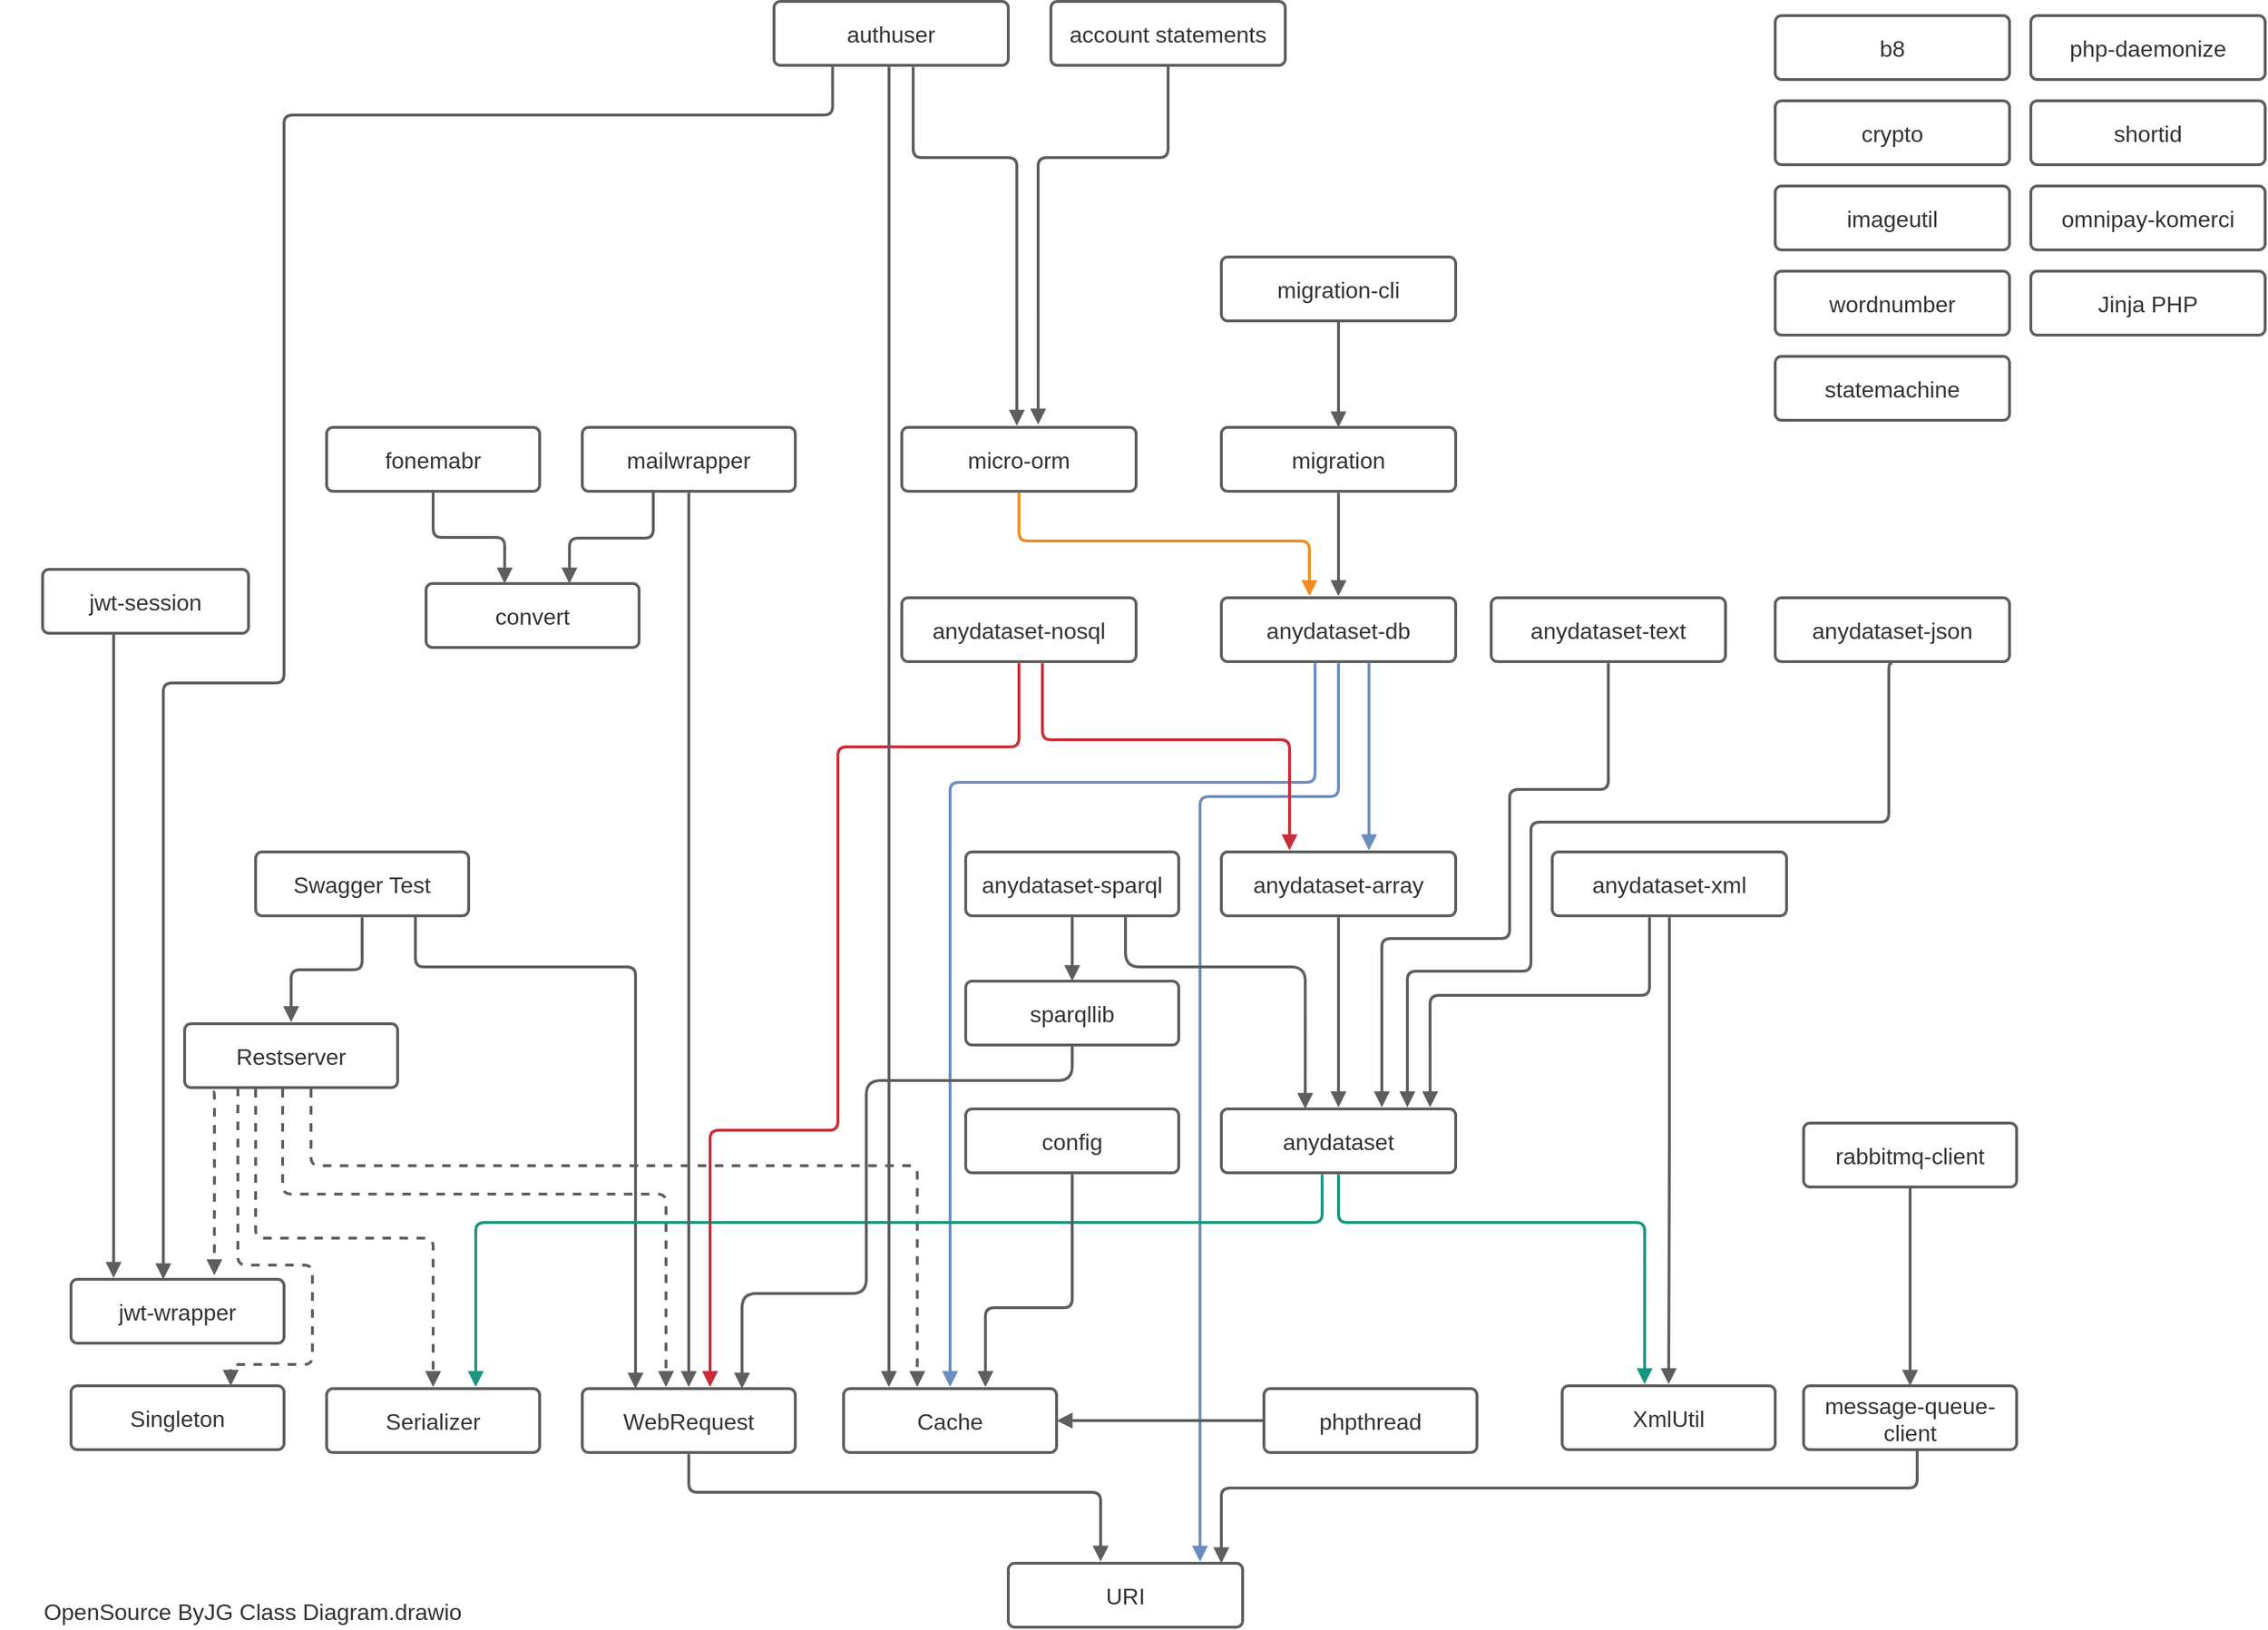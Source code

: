 <mxfile version="21.3.2" type="google">
  <diagram id="NRMFCShQ3DDSS2e3KQn9" name="Page-1">
    <mxGraphModel grid="1" page="1" gridSize="10" guides="1" tooltips="1" connect="1" arrows="1" fold="1" pageScale="1" pageWidth="1100" pageHeight="850" math="0" shadow="0">
      <root>
        <mxCell id="0" />
        <mxCell id="1" parent="0" />
        <UserObject label="URI" lucidchartObjectId="-6CJ0TBcCrEu" id="oq8yPwTAxynAfTjmGxrJ-1">
          <mxCell style="html=1;overflow=block;blockSpacing=1;whiteSpace=wrap;;whiteSpace=wrap;fontSize=16;fontColor=#333333;spacing=4;strokeColor=#5e5e5e;strokeOpacity=100;rounded=1;absoluteArcSize=1;arcSize=9;strokeWidth=2;" vertex="1" parent="1">
            <mxGeometry x="750" y="870" width="165" height="45" as="geometry" />
          </mxCell>
        </UserObject>
        <UserObject label="WebRequest" lucidchartObjectId="d7CJ8AZOwuu1" id="oq8yPwTAxynAfTjmGxrJ-2">
          <mxCell style="html=1;overflow=block;blockSpacing=1;whiteSpace=wrap;;whiteSpace=wrap;fontSize=16;fontColor=#333333;spacing=4;strokeColor=#5E5E5E;rounded=1;absoluteArcSize=1;arcSize=9;strokeWidth=2;" vertex="1" parent="1">
            <mxGeometry x="450" y="747" width="150" height="45" as="geometry" />
          </mxCell>
        </UserObject>
        <UserObject label="Singleton" lucidchartObjectId="E_CJ9jIek9eZ" id="oq8yPwTAxynAfTjmGxrJ-3">
          <mxCell style="html=1;overflow=block;blockSpacing=1;whiteSpace=wrap;;whiteSpace=wrap;fontSize=16;fontColor=#333333;spacing=4;strokeColor=#5E5E5E;rounded=1;absoluteArcSize=1;arcSize=9;strokeWidth=2;" vertex="1" parent="1">
            <mxGeometry x="90" y="745" width="150" height="45" as="geometry" />
          </mxCell>
        </UserObject>
        <mxCell id="YH7PMjdiXSwQx6WGuPvY-23" style="edgeStyle=orthogonalEdgeStyle;rounded=1;orthogonalLoop=1;jettySize=auto;html=1;exitX=0.75;exitY=1;exitDx=0;exitDy=0;entryX=0.25;entryY=0;entryDx=0;entryDy=0;endArrow=block;strokeColor=#5E5E5E;strokeWidth=2;arcSize=12;startArrow=none;endFill=1;" edge="1" parent="1" source="oq8yPwTAxynAfTjmGxrJ-4" target="oq8yPwTAxynAfTjmGxrJ-2">
          <mxGeometry relative="1" as="geometry">
            <Array as="points">
              <mxPoint x="333" y="450" />
              <mxPoint x="488" y="450" />
            </Array>
          </mxGeometry>
        </mxCell>
        <UserObject label="Swagger Test" lucidchartObjectId="mbDJOpnO6lQM" id="oq8yPwTAxynAfTjmGxrJ-4">
          <mxCell style="html=1;overflow=block;blockSpacing=1;whiteSpace=wrap;;whiteSpace=wrap;fontSize=16;fontColor=#333333;spacing=4;strokeColor=#5E5E5E;rounded=1;absoluteArcSize=1;arcSize=9;strokeWidth=2;" vertex="1" parent="1">
            <mxGeometry x="220" y="369" width="150" height="45" as="geometry" />
          </mxCell>
        </UserObject>
        <mxCell id="YH7PMjdiXSwQx6WGuPvY-24" style="edgeStyle=orthogonalEdgeStyle;rounded=1;orthogonalLoop=1;jettySize=auto;html=1;exitX=0.25;exitY=1;exitDx=0;exitDy=0;endArrow=block;strokeColor=#5E5E5E;dashed=1;strokeWidth=2;arcSize=12;startArrow=none;endFill=1;entryX=0.75;entryY=0;entryDx=0;entryDy=0;" edge="1" parent="1" source="oq8yPwTAxynAfTjmGxrJ-5" target="oq8yPwTAxynAfTjmGxrJ-3">
          <mxGeometry relative="1" as="geometry">
            <mxPoint x="203" y="720" as="targetPoint" />
            <Array as="points">
              <mxPoint x="208" y="660" />
              <mxPoint x="260" y="660" />
              <mxPoint x="260" y="730" />
              <mxPoint x="203" y="730" />
            </Array>
          </mxGeometry>
        </mxCell>
        <mxCell id="YH7PMjdiXSwQx6WGuPvY-25" style="edgeStyle=orthogonalEdgeStyle;rounded=1;orthogonalLoop=1;jettySize=auto;html=1;entryX=0.673;entryY=-0.063;entryDx=0;entryDy=0;entryPerimeter=0;endArrow=block;strokeColor=#5E5E5E;dashed=1;strokeWidth=2;arcSize=12;startArrow=none;endFill=1;exitX=0.133;exitY=1.067;exitDx=0;exitDy=0;exitPerimeter=0;" edge="1" parent="1" target="oq8yPwTAxynAfTjmGxrJ-52" source="oq8yPwTAxynAfTjmGxrJ-5">
          <mxGeometry relative="1" as="geometry">
            <mxPoint x="191" y="530" as="sourcePoint" />
            <Array as="points">
              <mxPoint x="191" y="538" />
            </Array>
          </mxGeometry>
        </mxCell>
        <UserObject label="Restserver" lucidchartObjectId="KcDJ_oFJAiDO" id="oq8yPwTAxynAfTjmGxrJ-5">
          <mxCell style="html=1;overflow=block;blockSpacing=1;whiteSpace=wrap;;whiteSpace=wrap;fontSize=16;fontColor=#333333;spacing=4;strokeColor=#5E5E5E;rounded=1;absoluteArcSize=1;arcSize=9;strokeWidth=2;" vertex="1" parent="1">
            <mxGeometry x="170" y="490" width="150" height="45" as="geometry" />
          </mxCell>
        </UserObject>
        <UserObject label="" lucidchartObjectId="CgDJ8jq3DvzE" id="oq8yPwTAxynAfTjmGxrJ-6">
          <mxCell style="html=1;jettySize=18;whiteSpace=wrap;fontSize=11;strokeColor=#5E5E5E;strokeWidth=2;rounded=1;arcSize=12;edgeStyle=orthogonalEdgeStyle;startArrow=none;;endArrow=block;endFill=1;;exitX=0.5;exitY=1.025;exitPerimeter=0;entryX=0.5;entryY=-0.025;entryPerimeter=0;" edge="1" parent="1" source="oq8yPwTAxynAfTjmGxrJ-4" target="oq8yPwTAxynAfTjmGxrJ-5">
            <mxGeometry width="100" height="100" relative="1" as="geometry">
              <Array as="points" />
            </mxGeometry>
          </mxCell>
        </UserObject>
        <UserObject label="Cache" lucidchartObjectId="LhDJe5WMBEyF" id="oq8yPwTAxynAfTjmGxrJ-8">
          <mxCell style="html=1;overflow=block;blockSpacing=1;whiteSpace=wrap;;whiteSpace=wrap;fontSize=16;fontColor=#333333;spacing=4;strokeColor=#5E5E5E;rounded=1;absoluteArcSize=1;arcSize=9;strokeWidth=2;" vertex="1" parent="1">
            <mxGeometry x="634" y="747" width="150" height="45" as="geometry" />
          </mxCell>
        </UserObject>
        <UserObject label="Serializer" lucidchartObjectId="NhDJspTaJUD~" id="oq8yPwTAxynAfTjmGxrJ-9">
          <mxCell style="html=1;overflow=block;blockSpacing=1;whiteSpace=wrap;;whiteSpace=wrap;fontSize=16;fontColor=#333333;spacing=4;strokeColor=#5E5E5E;rounded=1;absoluteArcSize=1;arcSize=9;strokeWidth=2;" vertex="1" parent="1">
            <mxGeometry x="270" y="747" width="150" height="45" as="geometry" />
          </mxCell>
        </UserObject>
        <UserObject label="" lucidchartObjectId="miDJoj00eBPy" id="oq8yPwTAxynAfTjmGxrJ-10">
          <mxCell style="html=1;jettySize=18;whiteSpace=wrap;fontSize=11;strokeColor=#5E5E5E;dashed=1;strokeWidth=2;rounded=1;arcSize=12;edgeStyle=orthogonalEdgeStyle;startArrow=none;;endArrow=block;endFill=1;;entryX=0.393;entryY=-0.025;entryPerimeter=0;" edge="1" parent="1" target="oq8yPwTAxynAfTjmGxrJ-2">
            <mxGeometry width="100" height="100" relative="1" as="geometry">
              <Array as="points">
                <mxPoint x="239" y="610" />
                <mxPoint x="509" y="610" />
              </Array>
              <mxPoint x="239" y="536" as="sourcePoint" />
            </mxGeometry>
          </mxCell>
        </UserObject>
        <UserObject label="" lucidchartObjectId="ikDJEZFti6PF" id="oq8yPwTAxynAfTjmGxrJ-11">
          <mxCell style="html=1;jettySize=18;whiteSpace=wrap;fontSize=11;strokeColor=#5E5E5E;strokeWidth=2;rounded=1;arcSize=12;edgeStyle=orthogonalEdgeStyle;startArrow=none;;endArrow=block;endFill=1;;exitX=0.5;exitY=1.025;exitPerimeter=0;entryX=0.394;entryY=-0.025;entryPerimeter=0;" edge="1" parent="1" source="oq8yPwTAxynAfTjmGxrJ-2" target="oq8yPwTAxynAfTjmGxrJ-1">
            <mxGeometry width="100" height="100" relative="1" as="geometry">
              <Array as="points">
                <mxPoint x="525" y="820" />
                <mxPoint x="815" y="820" />
              </Array>
            </mxGeometry>
          </mxCell>
        </UserObject>
        <UserObject label="" lucidchartObjectId="BkDJnNTtGn6q" id="oq8yPwTAxynAfTjmGxrJ-13">
          <mxCell style="html=1;jettySize=18;whiteSpace=wrap;fontSize=11;strokeColor=#5E5E5E;dashed=1;strokeWidth=2;rounded=1;arcSize=12;edgeStyle=orthogonalEdgeStyle;startArrow=none;;endArrow=block;endFill=1;;entryX=0.5;entryY=-0.025;entryPerimeter=0;" edge="1" parent="1" target="oq8yPwTAxynAfTjmGxrJ-9">
            <mxGeometry width="100" height="100" relative="1" as="geometry">
              <Array as="points">
                <mxPoint x="220" y="536" />
                <mxPoint x="220" y="641" />
                <mxPoint x="345" y="641" />
              </Array>
              <mxPoint x="220" y="536" as="sourcePoint" />
            </mxGeometry>
          </mxCell>
        </UserObject>
        <UserObject label="" lucidchartObjectId="EkDJnGan3T~E" id="oq8yPwTAxynAfTjmGxrJ-14">
          <mxCell style="html=1;jettySize=18;whiteSpace=wrap;fontSize=11;strokeColor=#5E5E5E;dashed=1;strokeWidth=2;rounded=1;arcSize=12;edgeStyle=orthogonalEdgeStyle;startArrow=none;;endArrow=block;endFill=1;;entryX=0.346;entryY=-0.025;entryPerimeter=0;" edge="1" parent="1" target="oq8yPwTAxynAfTjmGxrJ-8">
            <mxGeometry width="100" height="100" relative="1" as="geometry">
              <Array as="points">
                <mxPoint x="259" y="590" />
                <mxPoint x="686" y="590" />
              </Array>
              <mxPoint x="259" y="536" as="sourcePoint" />
            </mxGeometry>
          </mxCell>
        </UserObject>
        <UserObject label="migration" lucidchartObjectId="0mDJlCXVFGPd" id="oq8yPwTAxynAfTjmGxrJ-15">
          <mxCell style="html=1;overflow=block;blockSpacing=1;whiteSpace=wrap;;whiteSpace=wrap;fontSize=16;fontColor=#333333;spacing=4;strokeColor=#5e5e5e;strokeOpacity=100;rounded=1;absoluteArcSize=1;arcSize=9;strokeWidth=2;" vertex="1" parent="1">
            <mxGeometry x="900" y="70" width="165" height="45" as="geometry" />
          </mxCell>
        </UserObject>
        <UserObject label="anydataset-db" lucidchartObjectId="wnDJ~uk-szfY" id="oq8yPwTAxynAfTjmGxrJ-16">
          <mxCell style="html=1;overflow=block;blockSpacing=1;whiteSpace=wrap;;whiteSpace=wrap;fontSize=16;fontColor=#333333;spacing=4;strokeColor=#5e5e5e;strokeOpacity=100;rounded=1;absoluteArcSize=1;arcSize=9;strokeWidth=2;" vertex="1" parent="1">
            <mxGeometry x="900" y="190" width="165" height="45" as="geometry" />
          </mxCell>
        </UserObject>
        <UserObject label="anydataset" lucidchartObjectId="PnDJw34SVAO3" id="oq8yPwTAxynAfTjmGxrJ-17">
          <mxCell style="html=1;overflow=block;blockSpacing=1;whiteSpace=wrap;;whiteSpace=wrap;fontSize=16;fontColor=#333333;spacing=4;strokeColor=#5e5e5e;strokeOpacity=100;rounded=1;absoluteArcSize=1;arcSize=9;strokeWidth=2;" vertex="1" parent="1">
            <mxGeometry x="900" y="550" width="165" height="45" as="geometry" />
          </mxCell>
        </UserObject>
        <UserObject label="anydataset-array" lucidchartObjectId="2oDJX8BuU.Jg" id="oq8yPwTAxynAfTjmGxrJ-18">
          <mxCell style="html=1;overflow=block;blockSpacing=1;whiteSpace=wrap;;whiteSpace=wrap;fontSize=16;fontColor=#333333;spacing=4;strokeColor=#5e5e5e;strokeOpacity=100;rounded=1;absoluteArcSize=1;arcSize=9;strokeWidth=2;" vertex="1" parent="1">
            <mxGeometry x="900" y="369" width="165" height="45" as="geometry" />
          </mxCell>
        </UserObject>
        <UserObject label="" lucidchartObjectId="DqDJvmLn9be3" id="oq8yPwTAxynAfTjmGxrJ-19">
          <mxCell style="html=1;jettySize=18;whiteSpace=wrap;fontSize=11;strokeColor=#5E5E5E;strokeWidth=2;rounded=1;arcSize=12;edgeStyle=orthogonalEdgeStyle;startArrow=none;;endArrow=block;endFill=1;;exitX=0.5;exitY=1.025;exitPerimeter=0;entryX=0.5;entryY=-0.025;entryPerimeter=0;" edge="1" parent="1" source="oq8yPwTAxynAfTjmGxrJ-18" target="oq8yPwTAxynAfTjmGxrJ-17">
            <mxGeometry width="100" height="100" relative="1" as="geometry">
              <Array as="points" />
            </mxGeometry>
          </mxCell>
        </UserObject>
        <UserObject label="" lucidchartObjectId="FqDJhB5jW7bE" id="oq8yPwTAxynAfTjmGxrJ-20">
          <mxCell style="html=1;jettySize=18;whiteSpace=wrap;fontSize=11;strokeColor=#6c8ebf;strokeWidth=2;rounded=1;arcSize=12;edgeStyle=orthogonalEdgeStyle;startArrow=none;;endArrow=block;endFill=1;;exitX=0.63;exitY=1.025;exitPerimeter=0;entryX=0.63;entryY=-0.025;entryPerimeter=0;gradientColor=#7ea6e0;fillColor=#dae8fc;" edge="1" parent="1" source="oq8yPwTAxynAfTjmGxrJ-16" target="oq8yPwTAxynAfTjmGxrJ-18">
            <mxGeometry width="100" height="100" relative="1" as="geometry">
              <Array as="points" />
            </mxGeometry>
          </mxCell>
        </UserObject>
        <UserObject label="" lucidchartObjectId="LqDJp3oaAJo0" id="oq8yPwTAxynAfTjmGxrJ-21">
          <mxCell style="html=1;jettySize=18;whiteSpace=wrap;fontSize=11;strokeColor=#6c8ebf;strokeWidth=2;rounded=1;arcSize=12;edgeStyle=orthogonalEdgeStyle;startArrow=none;;endArrow=block;endFill=1;;exitX=0.4;exitY=1.025;exitPerimeter=0;entryX=0.5;entryY=-0.025;entryPerimeter=0;gradientColor=#7ea6e0;fillColor=#dae8fc;" edge="1" parent="1" source="oq8yPwTAxynAfTjmGxrJ-16" target="oq8yPwTAxynAfTjmGxrJ-8">
            <mxGeometry width="100" height="100" relative="1" as="geometry">
              <Array as="points">
                <mxPoint x="966" y="320" />
                <mxPoint x="709" y="320" />
              </Array>
            </mxGeometry>
          </mxCell>
        </UserObject>
        <UserObject label="" lucidchartObjectId="GtDJ.IldiEgU" id="oq8yPwTAxynAfTjmGxrJ-22">
          <mxCell style="html=1;jettySize=18;whiteSpace=wrap;fontSize=11;strokeColor=#6c8ebf;strokeWidth=2;rounded=1;arcSize=12;edgeStyle=orthogonalEdgeStyle;startArrow=none;;endArrow=block;endFill=1;;exitX=0.5;exitY=1.025;exitPerimeter=0;entryX=0.818;entryY=-0.025;entryPerimeter=0;gradientColor=#7ea6e0;fillColor=#dae8fc;" edge="1" parent="1" source="oq8yPwTAxynAfTjmGxrJ-16" target="oq8yPwTAxynAfTjmGxrJ-1">
            <mxGeometry width="100" height="100" relative="1" as="geometry">
              <Array as="points">
                <mxPoint x="983" y="330" />
                <mxPoint x="885" y="330" />
              </Array>
            </mxGeometry>
          </mxCell>
        </UserObject>
        <UserObject label="" lucidchartObjectId="TuDJQF1Tckvg" id="oq8yPwTAxynAfTjmGxrJ-23">
          <mxCell style="html=1;jettySize=18;whiteSpace=wrap;fontSize=11;strokeColor=#19967d;strokeOpacity=100;strokeWidth=2;rounded=1;arcSize=12;edgeStyle=orthogonalEdgeStyle;startArrow=none;;endArrow=block;endFill=1;;exitX=0.43;exitY=1.025;exitPerimeter=0;entryX=0.7;entryY=-0.025;entryPerimeter=0;" edge="1" parent="1" source="oq8yPwTAxynAfTjmGxrJ-17" target="oq8yPwTAxynAfTjmGxrJ-9">
            <mxGeometry width="100" height="100" relative="1" as="geometry">
              <Array as="points">
                <mxPoint x="971" y="630" />
                <mxPoint x="375" y="630" />
              </Array>
            </mxGeometry>
          </mxCell>
        </UserObject>
        <UserObject label="XmlUtil" lucidchartObjectId="avDJTN.20LoU" id="oq8yPwTAxynAfTjmGxrJ-24">
          <mxCell style="html=1;overflow=block;blockSpacing=1;whiteSpace=wrap;;whiteSpace=wrap;fontSize=16;fontColor=#333333;spacing=4;strokeColor=#5E5E5E;rounded=1;absoluteArcSize=1;arcSize=9;strokeWidth=2;" vertex="1" parent="1">
            <mxGeometry x="1140" y="745" width="150" height="45" as="geometry" />
          </mxCell>
        </UserObject>
        <UserObject label="" lucidchartObjectId="nvDJEKkUOXVg" id="oq8yPwTAxynAfTjmGxrJ-25">
          <mxCell style="html=1;jettySize=18;whiteSpace=wrap;fontSize=11;strokeColor=#19967d;strokeOpacity=100;strokeWidth=2;rounded=1;arcSize=12;edgeStyle=orthogonalEdgeStyle;startArrow=none;;endArrow=block;endFill=1;;exitX=0.5;exitY=1.025;exitPerimeter=0;entryX=0.387;entryY=-0.025;entryPerimeter=0;" edge="1" parent="1" source="oq8yPwTAxynAfTjmGxrJ-17" target="oq8yPwTAxynAfTjmGxrJ-24">
            <mxGeometry width="100" height="100" relative="1" as="geometry">
              <Array as="points">
                <mxPoint x="983" y="630" />
                <mxPoint x="1198" y="630" />
              </Array>
            </mxGeometry>
          </mxCell>
        </UserObject>
        <UserObject label="" lucidchartObjectId="~vDJMelztB1b" id="oq8yPwTAxynAfTjmGxrJ-26">
          <mxCell style="html=1;jettySize=18;whiteSpace=wrap;fontSize=11;strokeColor=#5E5E5E;strokeWidth=2;rounded=1;arcSize=12;edgeStyle=orthogonalEdgeStyle;startArrow=none;;endArrow=block;endFill=1;;exitX=0.5;exitY=1.025;exitPerimeter=0;entryX=0.5;entryY=-0.025;entryPerimeter=0;" edge="1" parent="1" source="oq8yPwTAxynAfTjmGxrJ-15" target="oq8yPwTAxynAfTjmGxrJ-16">
            <mxGeometry width="100" height="100" relative="1" as="geometry">
              <Array as="points" />
            </mxGeometry>
          </mxCell>
        </UserObject>
        <UserObject label="anydataset-json" lucidchartObjectId="5wDJMt6VdZAX" id="oq8yPwTAxynAfTjmGxrJ-27">
          <mxCell style="html=1;overflow=block;blockSpacing=1;whiteSpace=wrap;;whiteSpace=wrap;fontSize=16;fontColor=#333333;spacing=4;strokeColor=#5e5e5e;strokeOpacity=100;rounded=1;absoluteArcSize=1;arcSize=9;strokeWidth=2;" vertex="1" parent="1">
            <mxGeometry x="1290" y="190" width="165" height="45" as="geometry" />
          </mxCell>
        </UserObject>
        <UserObject label="anydataset-text" lucidchartObjectId="eyDJ4YLaIpIJ" id="oq8yPwTAxynAfTjmGxrJ-28">
          <mxCell style="html=1;overflow=block;blockSpacing=1;whiteSpace=wrap;;whiteSpace=wrap;fontSize=16;fontColor=#333333;spacing=4;strokeColor=#5e5e5e;strokeOpacity=100;rounded=1;absoluteArcSize=1;arcSize=9;strokeWidth=2;" vertex="1" parent="1">
            <mxGeometry x="1090" y="190" width="165" height="45" as="geometry" />
          </mxCell>
        </UserObject>
        <mxCell id="oq8yPwTAxynAfTjmGxrJ-72" style="edgeStyle=orthogonalEdgeStyle;orthogonalLoop=1;jettySize=auto;html=1;exitX=0.75;exitY=1;exitDx=0;exitDy=0;entryX=0.358;entryY=0;entryDx=0;entryDy=0;entryPerimeter=0;endArrow=block;endFill=1;strokeColor=#5E5E5E;strokeWidth=2;fontSize=16;fontColor=#333333;" edge="1" parent="1" source="oq8yPwTAxynAfTjmGxrJ-29" target="oq8yPwTAxynAfTjmGxrJ-17">
          <mxGeometry relative="1" as="geometry">
            <Array as="points">
              <mxPoint x="833" y="450" />
              <mxPoint x="959" y="450" />
            </Array>
          </mxGeometry>
        </mxCell>
        <mxCell id="oq8yPwTAxynAfTjmGxrJ-73" style="edgeStyle=orthogonalEdgeStyle;orthogonalLoop=1;jettySize=auto;html=1;endArrow=block;endFill=1;strokeColor=#5E5E5E;strokeWidth=2;fontSize=16;fontColor=#333333;" edge="1" parent="1" source="oq8yPwTAxynAfTjmGxrJ-29" target="oq8yPwTAxynAfTjmGxrJ-70">
          <mxGeometry relative="1" as="geometry" />
        </mxCell>
        <UserObject label="anydataset-sparql" lucidchartObjectId="ByDJLoQiC~Tx" id="oq8yPwTAxynAfTjmGxrJ-29">
          <mxCell style="html=1;overflow=block;blockSpacing=1;whiteSpace=wrap;;whiteSpace=wrap;fontSize=16;fontColor=#333333;spacing=4;strokeColor=#5e5e5e;strokeOpacity=100;rounded=1;absoluteArcSize=1;arcSize=9;strokeWidth=2;" vertex="1" parent="1">
            <mxGeometry x="720" y="369" width="150" height="45" as="geometry" />
          </mxCell>
        </UserObject>
        <UserObject label="anydataset-xml" lucidchartObjectId="0yDJHkAr1jc7" id="oq8yPwTAxynAfTjmGxrJ-30">
          <mxCell style="html=1;overflow=block;blockSpacing=1;whiteSpace=wrap;;whiteSpace=wrap;fontSize=16;fontColor=#333333;spacing=4;strokeColor=#5e5e5e;strokeOpacity=100;rounded=1;absoluteArcSize=1;arcSize=9;strokeWidth=2;" vertex="1" parent="1">
            <mxGeometry x="1133" y="369" width="165" height="45" as="geometry" />
          </mxCell>
        </UserObject>
        <UserObject label="" lucidchartObjectId="jzDJ24uinYME" id="oq8yPwTAxynAfTjmGxrJ-31">
          <mxCell style="html=1;jettySize=18;whiteSpace=wrap;fontSize=11;strokeColor=#5E5E5E;strokeWidth=2;rounded=1;arcSize=12;edgeStyle=orthogonalEdgeStyle;startArrow=none;;endArrow=block;endFill=1;;exitX=0.415;exitY=1.025;exitPerimeter=0;entryX=0.891;entryY=-0.025;entryPerimeter=0;" edge="1" parent="1" source="oq8yPwTAxynAfTjmGxrJ-30" target="oq8yPwTAxynAfTjmGxrJ-17">
            <mxGeometry width="100" height="100" relative="1" as="geometry">
              <Array as="points">
                <mxPoint x="1202" y="470" />
                <mxPoint x="1047" y="470" />
              </Array>
            </mxGeometry>
          </mxCell>
        </UserObject>
        <UserObject label="" lucidchartObjectId="nzDJjb1Ey1QZ" id="oq8yPwTAxynAfTjmGxrJ-32">
          <mxCell style="html=1;jettySize=18;whiteSpace=wrap;fontSize=11;strokeColor=#5E5E5E;strokeWidth=2;rounded=1;arcSize=12;edgeStyle=orthogonalEdgeStyle;startArrow=none;;endArrow=block;endFill=1;;exitX=0.5;exitY=1.025;exitPerimeter=0;entryX=0.5;entryY=-0.025;entryPerimeter=0;" edge="1" parent="1" source="oq8yPwTAxynAfTjmGxrJ-30" target="oq8yPwTAxynAfTjmGxrJ-24">
            <mxGeometry width="100" height="100" relative="1" as="geometry">
              <Array as="points" />
            </mxGeometry>
          </mxCell>
        </UserObject>
        <UserObject label="anydataset-nosql" lucidchartObjectId="DzDJYw6UUyxx" id="oq8yPwTAxynAfTjmGxrJ-33">
          <mxCell style="html=1;overflow=block;blockSpacing=1;whiteSpace=wrap;;whiteSpace=wrap;fontSize=16;fontColor=#333333;spacing=4;strokeColor=#5e5e5e;strokeOpacity=100;rounded=1;absoluteArcSize=1;arcSize=9;strokeWidth=2;" vertex="1" parent="1">
            <mxGeometry x="675" y="190" width="165" height="45" as="geometry" />
          </mxCell>
        </UserObject>
        <UserObject label="" lucidchartObjectId="vADJ_V4Acodw" id="oq8yPwTAxynAfTjmGxrJ-34">
          <mxCell style="html=1;jettySize=18;whiteSpace=wrap;fontSize=11;strokeColor=#c92d39;strokeOpacity=100;strokeWidth=2;rounded=1;arcSize=12;edgeStyle=orthogonalEdgeStyle;startArrow=none;;endArrow=block;endFill=1;;exitX=0.6;exitY=1.025;exitPerimeter=0;entryX=0.291;entryY=-0.025;entryPerimeter=0;" edge="1" parent="1" source="oq8yPwTAxynAfTjmGxrJ-33" target="oq8yPwTAxynAfTjmGxrJ-18">
            <mxGeometry width="100" height="100" relative="1" as="geometry">
              <Array as="points">
                <mxPoint x="774" y="290" />
                <mxPoint x="948" y="290" />
              </Array>
            </mxGeometry>
          </mxCell>
        </UserObject>
        <UserObject label="" lucidchartObjectId="3ADJzsWU48zV" id="oq8yPwTAxynAfTjmGxrJ-35">
          <mxCell style="html=1;jettySize=18;whiteSpace=wrap;fontSize=11;strokeColor=#c92d39;strokeOpacity=100;strokeWidth=2;rounded=1;arcSize=12;edgeStyle=orthogonalEdgeStyle;startArrow=none;;endArrow=block;endFill=1;;exitX=0.5;exitY=1.025;exitPerimeter=0;entryX=0.6;entryY=-0.025;entryPerimeter=0;" edge="1" parent="1" source="oq8yPwTAxynAfTjmGxrJ-33" target="oq8yPwTAxynAfTjmGxrJ-2">
            <mxGeometry width="100" height="100" relative="1" as="geometry">
              <Array as="points">
                <mxPoint x="758" y="295" />
                <mxPoint x="630" y="295" />
                <mxPoint x="630" y="565" />
                <mxPoint x="540" y="565" />
              </Array>
            </mxGeometry>
          </mxCell>
        </UserObject>
        <UserObject label="" lucidchartObjectId="MHDJaxNkK7qg" id="oq8yPwTAxynAfTjmGxrJ-38">
          <mxCell style="html=1;jettySize=18;whiteSpace=wrap;fontSize=11;strokeColor=#5E5E5E;strokeWidth=2;rounded=1;arcSize=12;edgeStyle=orthogonalEdgeStyle;startArrow=none;;endArrow=block;endFill=1;;exitX=0.5;exitY=1.025;exitPerimeter=0;entryX=0.685;entryY=-0.025;entryPerimeter=0;" edge="1" parent="1" source="oq8yPwTAxynAfTjmGxrJ-28" target="oq8yPwTAxynAfTjmGxrJ-17">
            <mxGeometry width="100" height="100" relative="1" as="geometry">
              <Array as="points">
                <mxPoint x="1173" y="325" />
                <mxPoint x="1103" y="325" />
                <mxPoint x="1103" y="430" />
                <mxPoint x="1013" y="430" />
              </Array>
            </mxGeometry>
          </mxCell>
        </UserObject>
        <UserObject label="" lucidchartObjectId="ZHDJhzakdcT~" id="oq8yPwTAxynAfTjmGxrJ-39">
          <mxCell style="html=1;jettySize=18;whiteSpace=wrap;fontSize=11;strokeColor=#5E5E5E;strokeWidth=2;rounded=1;arcSize=12;edgeStyle=orthogonalEdgeStyle;startArrow=none;;endArrow=block;endFill=1;;exitX=0.5;exitY=1.025;exitPerimeter=0;entryX=0.794;entryY=-0.025;entryPerimeter=0;" edge="1" parent="1" source="oq8yPwTAxynAfTjmGxrJ-27" target="oq8yPwTAxynAfTjmGxrJ-17">
            <mxGeometry width="100" height="100" relative="1" as="geometry">
              <Array as="points">
                <mxPoint x="1370" y="236" />
                <mxPoint x="1370" y="348" />
                <mxPoint x="1118" y="348" />
                <mxPoint x="1118" y="453" />
                <mxPoint x="1031" y="453" />
              </Array>
            </mxGeometry>
          </mxCell>
        </UserObject>
        <mxCell id="YH7PMjdiXSwQx6WGuPvY-21" style="edgeStyle=orthogonalEdgeStyle;rounded=1;orthogonalLoop=1;jettySize=auto;html=1;entryX=0.673;entryY=0;entryDx=0;entryDy=0;entryPerimeter=0;endArrow=block;strokeColor=#5E5E5E;strokeWidth=2;arcSize=12;startArrow=none;endFill=1;" edge="1" parent="1" source="oq8yPwTAxynAfTjmGxrJ-40" target="oq8yPwTAxynAfTjmGxrJ-42">
          <mxGeometry relative="1" as="geometry">
            <Array as="points">
              <mxPoint x="500" y="148" />
              <mxPoint x="441" y="148" />
            </Array>
          </mxGeometry>
        </mxCell>
        <UserObject label="mailwrapper" lucidchartObjectId="aXDJbXv6dUjL" id="oq8yPwTAxynAfTjmGxrJ-40">
          <mxCell style="html=1;overflow=block;blockSpacing=1;whiteSpace=wrap;;whiteSpace=wrap;fontSize=16;fontColor=#333333;spacing=4;strokeColor=#5E5E5E;rounded=1;absoluteArcSize=1;arcSize=9;strokeWidth=2;" vertex="1" parent="1">
            <mxGeometry x="450" y="70" width="150" height="45" as="geometry" />
          </mxCell>
        </UserObject>
        <UserObject label="" lucidchartObjectId="ZXDJiXnFgS5w" id="oq8yPwTAxynAfTjmGxrJ-41">
          <mxCell style="html=1;jettySize=18;whiteSpace=wrap;fontSize=11;strokeColor=#5E5E5E;strokeWidth=2;rounded=1;arcSize=12;edgeStyle=orthogonalEdgeStyle;startArrow=none;;endArrow=block;endFill=1;;exitX=0.5;exitY=1.025;exitPerimeter=0;entryX=0.5;entryY=-0.025;entryPerimeter=0;" edge="1" parent="1" source="oq8yPwTAxynAfTjmGxrJ-40" target="oq8yPwTAxynAfTjmGxrJ-2">
            <mxGeometry width="100" height="100" relative="1" as="geometry">
              <Array as="points" />
            </mxGeometry>
          </mxCell>
        </UserObject>
        <UserObject label="convert" lucidchartObjectId="dYDJXpxWPJWp" id="oq8yPwTAxynAfTjmGxrJ-42">
          <mxCell style="html=1;overflow=block;blockSpacing=1;whiteSpace=wrap;;whiteSpace=wrap;fontSize=16;fontColor=#333333;spacing=4;strokeColor=#5E5E5E;rounded=1;absoluteArcSize=1;arcSize=9;strokeWidth=2;" vertex="1" parent="1">
            <mxGeometry x="340" y="180" width="150" height="45" as="geometry" />
          </mxCell>
        </UserObject>
        <mxCell id="YH7PMjdiXSwQx6WGuPvY-19" style="edgeStyle=orthogonalEdgeStyle;rounded=1;orthogonalLoop=1;jettySize=auto;html=1;entryX=0.369;entryY=0;entryDx=0;entryDy=0;entryPerimeter=0;endArrow=block;strokeColor=#5E5E5E;strokeWidth=2;arcSize=12;startArrow=none;endFill=1;" edge="1" parent="1" source="oq8yPwTAxynAfTjmGxrJ-44" target="oq8yPwTAxynAfTjmGxrJ-42">
          <mxGeometry relative="1" as="geometry" />
        </mxCell>
        <UserObject label="fonemabr" lucidchartObjectId="iZDJ9xArAZz4" id="oq8yPwTAxynAfTjmGxrJ-44">
          <mxCell style="html=1;overflow=block;blockSpacing=1;whiteSpace=wrap;;whiteSpace=wrap;fontSize=16;fontColor=#333333;spacing=4;strokeColor=#5E5E5E;rounded=1;absoluteArcSize=1;arcSize=9;strokeWidth=2;" vertex="1" parent="1">
            <mxGeometry x="270" y="70" width="150" height="45" as="geometry" />
          </mxCell>
        </UserObject>
        <UserObject label="authuser" lucidchartObjectId="j1DJqfT1Lmmh" id="oq8yPwTAxynAfTjmGxrJ-46">
          <mxCell style="html=1;overflow=block;blockSpacing=1;whiteSpace=wrap;;whiteSpace=wrap;fontSize=16;fontColor=#333333;spacing=4;strokeColor=#5E5E5E;rounded=1;absoluteArcSize=1;arcSize=9;strokeWidth=2;" vertex="1" parent="1">
            <mxGeometry x="585" y="-230" width="165" height="45" as="geometry" />
          </mxCell>
        </UserObject>
        <UserObject label="micro-orm" lucidchartObjectId="e2DJM739ZnG3" id="oq8yPwTAxynAfTjmGxrJ-47">
          <mxCell style="html=1;overflow=block;blockSpacing=1;whiteSpace=wrap;;whiteSpace=wrap;fontSize=16;fontColor=#333333;spacing=4;strokeColor=#5e5e5e;strokeOpacity=100;rounded=1;absoluteArcSize=1;arcSize=9;strokeWidth=2;" vertex="1" parent="1">
            <mxGeometry x="675" y="70" width="165" height="45" as="geometry" />
          </mxCell>
        </UserObject>
        <UserObject label="" lucidchartObjectId="U2DJ-LRrI1NP" id="oq8yPwTAxynAfTjmGxrJ-48">
          <mxCell style="html=1;jettySize=18;whiteSpace=wrap;fontSize=11;strokeColor=#5E5E5E;strokeWidth=2;rounded=1;arcSize=12;edgeStyle=orthogonalEdgeStyle;startArrow=none;;endArrow=block;endFill=1;;exitX=0.594;exitY=1.025;exitPerimeter=0;entryX=0.491;entryY=-0.025;entryPerimeter=0;" edge="1" parent="1" source="oq8yPwTAxynAfTjmGxrJ-46" target="oq8yPwTAxynAfTjmGxrJ-47">
            <mxGeometry width="100" height="100" relative="1" as="geometry">
              <Array as="points">
                <mxPoint x="683" y="-120" />
                <mxPoint x="756" y="-120" />
              </Array>
            </mxGeometry>
          </mxCell>
        </UserObject>
        <UserObject label="" lucidchartObjectId="02DJ6EuaUcEr" id="oq8yPwTAxynAfTjmGxrJ-49">
          <mxCell style="html=1;jettySize=18;whiteSpace=wrap;fontSize=11;strokeColor=#ef8d22;strokeOpacity=100;strokeWidth=2;rounded=1;arcSize=12;edgeStyle=orthogonalEdgeStyle;startArrow=none;;endArrow=block;endFill=1;;exitX=0.5;exitY=1.025;exitPerimeter=0;entryX=0.376;entryY=-0.025;entryPerimeter=0;" edge="1" parent="1" source="oq8yPwTAxynAfTjmGxrJ-47" target="oq8yPwTAxynAfTjmGxrJ-16">
            <mxGeometry width="100" height="100" relative="1" as="geometry">
              <Array as="points">
                <mxPoint x="758" y="150" />
                <mxPoint x="962" y="150" />
              </Array>
            </mxGeometry>
          </mxCell>
        </UserObject>
        <UserObject label="" lucidchartObjectId="E4DJw5jdsO7a" id="oq8yPwTAxynAfTjmGxrJ-51">
          <mxCell style="html=1;jettySize=18;whiteSpace=wrap;fontSize=11;strokeColor=#5E5E5E;strokeWidth=2;rounded=1;arcSize=12;edgeStyle=orthogonalEdgeStyle;startArrow=none;;endArrow=block;endFill=1;;exitX=0.491;exitY=1.025;exitPerimeter=0;entryX=0.213;entryY=-0.025;entryPerimeter=0;" edge="1" parent="1" source="oq8yPwTAxynAfTjmGxrJ-46" target="oq8yPwTAxynAfTjmGxrJ-8">
            <mxGeometry width="100" height="100" relative="1" as="geometry">
              <Array as="points" />
            </mxGeometry>
          </mxCell>
        </UserObject>
        <UserObject label="jwt-wrapper" lucidchartObjectId="U7DJoR6AyN.-" id="oq8yPwTAxynAfTjmGxrJ-52">
          <mxCell style="html=1;overflow=block;blockSpacing=1;whiteSpace=wrap;;whiteSpace=wrap;fontSize=16;fontColor=#333333;spacing=4;strokeColor=#5E5E5E;rounded=1;absoluteArcSize=1;arcSize=9;strokeWidth=2;" vertex="1" parent="1">
            <mxGeometry x="90" y="670" width="150" height="45" as="geometry" />
          </mxCell>
        </UserObject>
        <UserObject label="" lucidchartObjectId=".7DJRLMcm3EK" id="oq8yPwTAxynAfTjmGxrJ-53">
          <mxCell style="html=1;jettySize=18;whiteSpace=wrap;fontSize=11;strokeColor=#5E5E5E;strokeWidth=2;rounded=1;arcSize=12;edgeStyle=orthogonalEdgeStyle;startArrow=none;;endArrow=block;endFill=1;;exitX=0.25;exitY=1;exitDx=0;exitDy=0;" edge="1" parent="1" source="oq8yPwTAxynAfTjmGxrJ-46">
            <mxGeometry width="100" height="100" relative="1" as="geometry">
              <Array as="points">
                <mxPoint x="626" y="-150" />
                <mxPoint x="240" y="-150" />
                <mxPoint x="240" y="250" />
                <mxPoint x="155" y="250" />
                <mxPoint x="155" y="669" />
              </Array>
              <mxPoint x="490" y="-190" as="sourcePoint" />
              <mxPoint x="155" y="670" as="targetPoint" />
            </mxGeometry>
          </mxCell>
        </UserObject>
        <UserObject label="jwt-session" lucidchartObjectId="58DJGnXAbbA4" id="oq8yPwTAxynAfTjmGxrJ-54">
          <mxCell style="html=1;overflow=block;blockSpacing=1;whiteSpace=wrap;;whiteSpace=wrap;fontSize=16;fontColor=#333333;spacing=4;strokeColor=#5E5E5E;rounded=1;absoluteArcSize=1;arcSize=9;strokeWidth=2;" vertex="1" parent="1">
            <mxGeometry x="70" y="170" width="145" height="45" as="geometry" />
          </mxCell>
        </UserObject>
        <UserObject label="" lucidchartObjectId="i9DJf2oQb7zm" id="oq8yPwTAxynAfTjmGxrJ-55">
          <mxCell style="html=1;jettySize=18;whiteSpace=wrap;fontSize=11;strokeColor=#5E5E5E;strokeWidth=2;rounded=1;arcSize=12;edgeStyle=orthogonalEdgeStyle;startArrow=none;;endArrow=block;endFill=1;;" edge="1" parent="1">
            <mxGeometry width="100" height="100" relative="1" as="geometry">
              <Array as="points">
                <mxPoint x="120" y="216" />
              </Array>
              <mxPoint x="120" y="216" as="sourcePoint" />
              <mxPoint x="120" y="669" as="targetPoint" />
            </mxGeometry>
          </mxCell>
        </UserObject>
        <UserObject label="config" lucidchartObjectId="2aEJEa_lSgf9" id="oq8yPwTAxynAfTjmGxrJ-56">
          <mxCell style="html=1;overflow=block;blockSpacing=1;whiteSpace=wrap;;whiteSpace=wrap;fontSize=16;fontColor=#333333;spacing=4;strokeColor=#5E5E5E;rounded=1;absoluteArcSize=1;arcSize=9;strokeWidth=2;" vertex="1" parent="1">
            <mxGeometry x="720" y="550" width="150" height="45" as="geometry" />
          </mxCell>
        </UserObject>
        <UserObject label="" lucidchartObjectId="QbEJxX-6wv5d" id="oq8yPwTAxynAfTjmGxrJ-57">
          <mxCell style="html=1;jettySize=18;whiteSpace=wrap;fontSize=11;strokeColor=#5E5E5E;strokeWidth=2;rounded=1;arcSize=12;edgeStyle=orthogonalEdgeStyle;startArrow=none;;endArrow=block;endFill=1;;exitX=0.5;exitY=1.025;exitPerimeter=0;entryX=0.666;entryY=-0.025;entryPerimeter=0;" edge="1" parent="1" source="oq8yPwTAxynAfTjmGxrJ-56" target="oq8yPwTAxynAfTjmGxrJ-8">
            <mxGeometry width="100" height="100" relative="1" as="geometry">
              <Array as="points">
                <mxPoint x="795" y="690" />
                <mxPoint x="734" y="690" />
              </Array>
            </mxGeometry>
          </mxCell>
        </UserObject>
        <UserObject label="crypto" lucidchartObjectId="HcEJba1skcu5" id="oq8yPwTAxynAfTjmGxrJ-58">
          <mxCell style="html=1;overflow=block;blockSpacing=1;whiteSpace=wrap;;whiteSpace=wrap;fontSize=16;fontColor=#333333;spacing=4;strokeColor=#5E5E5E;rounded=1;absoluteArcSize=1;arcSize=9;strokeWidth=2;" vertex="1" parent="1">
            <mxGeometry x="1290" y="-160" width="165" height="45" as="geometry" />
          </mxCell>
        </UserObject>
        <UserObject label="imageutil" lucidchartObjectId="bdEJSt8_Pp8B" id="oq8yPwTAxynAfTjmGxrJ-59">
          <mxCell style="html=1;overflow=block;blockSpacing=1;whiteSpace=wrap;;whiteSpace=wrap;fontSize=16;fontColor=#333333;spacing=4;strokeColor=#5E5E5E;rounded=1;absoluteArcSize=1;arcSize=9;strokeWidth=2;" vertex="1" parent="1">
            <mxGeometry x="1290" y="-100" width="165" height="45" as="geometry" />
          </mxCell>
        </UserObject>
        <mxCell id="YH7PMjdiXSwQx6WGuPvY-12" style="edgeStyle=orthogonalEdgeStyle;rounded=1;orthogonalLoop=1;jettySize=auto;html=1;entryX=0.5;entryY=0;entryDx=0;entryDy=0;endArrow=block;strokeColor=#5E5E5E;strokeWidth=2;arcSize=12;startArrow=none;endFill=1;" edge="1" parent="1" source="oq8yPwTAxynAfTjmGxrJ-60" target="oq8yPwTAxynAfTjmGxrJ-15">
          <mxGeometry relative="1" as="geometry" />
        </mxCell>
        <UserObject label="migration-cli" lucidchartObjectId="WdEJVSdTXb9t" id="oq8yPwTAxynAfTjmGxrJ-60">
          <mxCell style="html=1;overflow=block;blockSpacing=1;whiteSpace=wrap;;whiteSpace=wrap;fontSize=16;fontColor=#333333;spacing=4;strokeColor=#5e5e5e;strokeOpacity=100;rounded=1;absoluteArcSize=1;arcSize=9;strokeWidth=2;" vertex="1" parent="1">
            <mxGeometry x="900" y="-50" width="165" height="45" as="geometry" />
          </mxCell>
        </UserObject>
        <UserObject label="b8" lucidchartObjectId="HcEJba1skcu5" id="oq8yPwTAxynAfTjmGxrJ-66">
          <mxCell style="html=1;overflow=block;blockSpacing=1;whiteSpace=wrap;;whiteSpace=wrap;fontSize=16;fontColor=#333333;spacing=4;strokeColor=#5E5E5E;rounded=1;absoluteArcSize=1;arcSize=9;strokeWidth=2;" vertex="1" parent="1">
            <mxGeometry x="1290" y="-220" width="165" height="45" as="geometry" />
          </mxCell>
        </UserObject>
        <UserObject label="php-daemonize" lucidchartObjectId="HcEJba1skcu5" id="oq8yPwTAxynAfTjmGxrJ-67">
          <mxCell style="html=1;overflow=block;blockSpacing=1;whiteSpace=wrap;;whiteSpace=wrap;fontSize=16;fontColor=#333333;spacing=4;strokeColor=#5E5E5E;rounded=1;absoluteArcSize=1;arcSize=9;strokeWidth=2;" vertex="1" parent="1">
            <mxGeometry x="1470" y="-220" width="165" height="45" as="geometry" />
          </mxCell>
        </UserObject>
        <mxCell id="oq8yPwTAxynAfTjmGxrJ-69" style="edgeStyle=orthogonalEdgeStyle;orthogonalLoop=1;jettySize=auto;html=1;exitX=0;exitY=0.5;exitDx=0;exitDy=0;entryX=1;entryY=0.5;entryDx=0;entryDy=0;endArrow=block;endFill=1;strokeColor=#5E5E5E;strokeWidth=2;fontSize=16;fontColor=#333333;" edge="1" parent="1" source="oq8yPwTAxynAfTjmGxrJ-68" target="oq8yPwTAxynAfTjmGxrJ-8">
          <mxGeometry relative="1" as="geometry" />
        </mxCell>
        <UserObject label="phpthread" lucidchartObjectId="2aEJEa_lSgf9" id="oq8yPwTAxynAfTjmGxrJ-68">
          <mxCell style="html=1;overflow=block;blockSpacing=1;whiteSpace=wrap;;whiteSpace=wrap;fontSize=16;fontColor=#333333;spacing=4;strokeColor=#5E5E5E;rounded=1;absoluteArcSize=1;arcSize=9;strokeWidth=2;" vertex="1" parent="1">
            <mxGeometry x="930" y="747" width="150" height="45" as="geometry" />
          </mxCell>
        </UserObject>
        <mxCell id="oq8yPwTAxynAfTjmGxrJ-74" style="edgeStyle=orthogonalEdgeStyle;orthogonalLoop=1;jettySize=auto;html=1;entryX=0.75;entryY=0;entryDx=0;entryDy=0;endArrow=block;endFill=1;strokeColor=#5E5E5E;strokeWidth=2;fontSize=16;fontColor=#333333;" edge="1" parent="1" source="oq8yPwTAxynAfTjmGxrJ-70" target="oq8yPwTAxynAfTjmGxrJ-2">
          <mxGeometry relative="1" as="geometry">
            <Array as="points">
              <mxPoint x="795" y="530" />
              <mxPoint x="650" y="530" />
              <mxPoint x="650" y="680" />
              <mxPoint x="563" y="680" />
            </Array>
          </mxGeometry>
        </mxCell>
        <UserObject label="sparqllib" lucidchartObjectId="ByDJLoQiC~Tx" id="oq8yPwTAxynAfTjmGxrJ-70">
          <mxCell style="html=1;overflow=block;blockSpacing=1;whiteSpace=wrap;;whiteSpace=wrap;fontSize=16;fontColor=#333333;spacing=4;strokeColor=#5e5e5e;strokeOpacity=100;rounded=1;absoluteArcSize=1;arcSize=9;strokeWidth=2;" vertex="1" parent="1">
            <mxGeometry x="720" y="460" width="150" height="45" as="geometry" />
          </mxCell>
        </UserObject>
        <UserObject label="shortid" lucidchartObjectId="HcEJba1skcu5" id="oq8yPwTAxynAfTjmGxrJ-76">
          <mxCell style="html=1;overflow=block;blockSpacing=1;whiteSpace=wrap;;whiteSpace=wrap;fontSize=16;fontColor=#333333;spacing=4;strokeColor=#5E5E5E;rounded=1;absoluteArcSize=1;arcSize=9;strokeWidth=2;" vertex="1" parent="1">
            <mxGeometry x="1470" y="-160" width="165" height="45" as="geometry" />
          </mxCell>
        </UserObject>
        <UserObject label="omnipay-komerci" lucidchartObjectId="HcEJba1skcu5" id="oq8yPwTAxynAfTjmGxrJ-77">
          <mxCell style="html=1;overflow=block;blockSpacing=1;whiteSpace=wrap;;whiteSpace=wrap;fontSize=16;fontColor=#333333;spacing=4;strokeColor=#5E5E5E;rounded=1;absoluteArcSize=1;arcSize=9;strokeWidth=2;" vertex="1" parent="1">
            <mxGeometry x="1470" y="-100" width="165" height="45" as="geometry" />
          </mxCell>
        </UserObject>
        <UserObject label="wordnumber" lucidchartObjectId="bdEJSt8_Pp8B" id="oq8yPwTAxynAfTjmGxrJ-78">
          <mxCell style="html=1;overflow=block;blockSpacing=1;whiteSpace=wrap;;whiteSpace=wrap;fontSize=16;fontColor=#333333;spacing=4;strokeColor=#5E5E5E;rounded=1;absoluteArcSize=1;arcSize=9;strokeWidth=2;" vertex="1" parent="1">
            <mxGeometry x="1290" y="-40" width="165" height="45" as="geometry" />
          </mxCell>
        </UserObject>
        <UserObject label="OpenSource ByJG Class Diagram.drawio" lucidchartObjectId="KcDJ_oFJAiDO" id="L9tYRzqlFuTBYF9rSpjO-1">
          <mxCell style="html=1;overflow=block;blockSpacing=1;whiteSpace=wrap;;whiteSpace=wrap;fontSize=16;fontColor=#333333;spacing=4;strokeColor=none;rounded=1;absoluteArcSize=1;arcSize=9;strokeWidth=2;" vertex="1" parent="1">
            <mxGeometry x="40" y="890" width="356" height="25" as="geometry" />
          </mxCell>
        </UserObject>
        <mxCell id="YH7PMjdiXSwQx6WGuPvY-11" style="edgeStyle=orthogonalEdgeStyle;rounded=1;orthogonalLoop=1;jettySize=auto;html=1;entryX=0.582;entryY=-0.044;entryDx=0;entryDy=0;entryPerimeter=0;endArrow=block;strokeColor=#5E5E5E;strokeWidth=2;arcSize=12;startArrow=none;endFill=1;" edge="1" parent="1" source="YH7PMjdiXSwQx6WGuPvY-1" target="oq8yPwTAxynAfTjmGxrJ-47">
          <mxGeometry relative="1" as="geometry">
            <Array as="points">
              <mxPoint x="863" y="-120" />
              <mxPoint x="771" y="-120" />
            </Array>
          </mxGeometry>
        </mxCell>
        <UserObject label="account statements" lucidchartObjectId="j1DJqfT1Lmmh" id="YH7PMjdiXSwQx6WGuPvY-1">
          <mxCell style="html=1;overflow=block;blockSpacing=1;whiteSpace=wrap;;whiteSpace=wrap;fontSize=16;fontColor=#333333;spacing=4;strokeColor=#5E5E5E;rounded=1;absoluteArcSize=1;arcSize=9;strokeWidth=2;" vertex="1" parent="1">
            <mxGeometry x="780" y="-230" width="165" height="45" as="geometry" />
          </mxCell>
        </UserObject>
        <UserObject label="Jinja PHP" lucidchartObjectId="bdEJSt8_Pp8B" id="YH7PMjdiXSwQx6WGuPvY-3">
          <mxCell style="html=1;overflow=block;blockSpacing=1;whiteSpace=wrap;;whiteSpace=wrap;fontSize=16;fontColor=#333333;spacing=4;strokeColor=#5E5E5E;rounded=1;absoluteArcSize=1;arcSize=9;strokeWidth=2;" vertex="1" parent="1">
            <mxGeometry x="1470" y="-40" width="165" height="45" as="geometry" />
          </mxCell>
        </UserObject>
        <UserObject label="statemachine" lucidchartObjectId="bdEJSt8_Pp8B" id="YH7PMjdiXSwQx6WGuPvY-4">
          <mxCell style="html=1;overflow=block;blockSpacing=1;whiteSpace=wrap;;whiteSpace=wrap;fontSize=16;fontColor=#333333;spacing=4;strokeColor=#5E5E5E;rounded=1;absoluteArcSize=1;arcSize=9;strokeWidth=2;" vertex="1" parent="1">
            <mxGeometry x="1290" y="20" width="165" height="45" as="geometry" />
          </mxCell>
        </UserObject>
        <UserObject label="message-queue-client" lucidchartObjectId="avDJTN.20LoU" id="YH7PMjdiXSwQx6WGuPvY-5">
          <mxCell style="html=1;overflow=block;blockSpacing=1;whiteSpace=wrap;;whiteSpace=wrap;fontSize=16;fontColor=#333333;spacing=4;strokeColor=#5E5E5E;rounded=1;absoluteArcSize=1;arcSize=9;strokeWidth=2;" vertex="1" parent="1">
            <mxGeometry x="1310" y="745" width="150" height="45" as="geometry" />
          </mxCell>
        </UserObject>
        <UserObject label="" lucidchartObjectId="ikDJEZFti6PF" id="YH7PMjdiXSwQx6WGuPvY-6">
          <mxCell style="html=1;jettySize=18;whiteSpace=wrap;fontSize=11;strokeColor=#5E5E5E;strokeWidth=2;rounded=1;arcSize=12;edgeStyle=orthogonalEdgeStyle;startArrow=none;;endArrow=block;endFill=1;;exitX=0.5;exitY=1.025;exitPerimeter=0;entryX=0.909;entryY=0;entryPerimeter=0;entryDx=0;entryDy=0;" edge="1" parent="1" target="oq8yPwTAxynAfTjmGxrJ-1">
            <mxGeometry width="100" height="100" relative="1" as="geometry">
              <Array as="points">
                <mxPoint x="1390" y="817" />
                <mxPoint x="900" y="817" />
              </Array>
              <mxPoint x="1390" y="790" as="sourcePoint" />
              <mxPoint x="1680" y="866" as="targetPoint" />
            </mxGeometry>
          </mxCell>
        </UserObject>
        <mxCell id="YH7PMjdiXSwQx6WGuPvY-10" style="edgeStyle=orthogonalEdgeStyle;rounded=1;orthogonalLoop=1;jettySize=auto;html=1;entryX=0.5;entryY=0;entryDx=0;entryDy=0;strokeWidth=2;strokeColor=#5E5E5E;endArrow=block;arcSize=12;startArrow=none;endFill=1;" edge="1" parent="1" source="YH7PMjdiXSwQx6WGuPvY-7" target="YH7PMjdiXSwQx6WGuPvY-5">
          <mxGeometry relative="1" as="geometry" />
        </mxCell>
        <UserObject label="rabbitmq-client" lucidchartObjectId="avDJTN.20LoU" id="YH7PMjdiXSwQx6WGuPvY-7">
          <mxCell style="html=1;overflow=block;blockSpacing=1;whiteSpace=wrap;;whiteSpace=wrap;fontSize=16;fontColor=#333333;spacing=4;strokeColor=#5E5E5E;rounded=1;absoluteArcSize=1;arcSize=9;strokeWidth=2;" vertex="1" parent="1">
            <mxGeometry x="1310" y="560" width="150" height="45" as="geometry" />
          </mxCell>
        </UserObject>
      </root>
    </mxGraphModel>
  </diagram>
</mxfile>